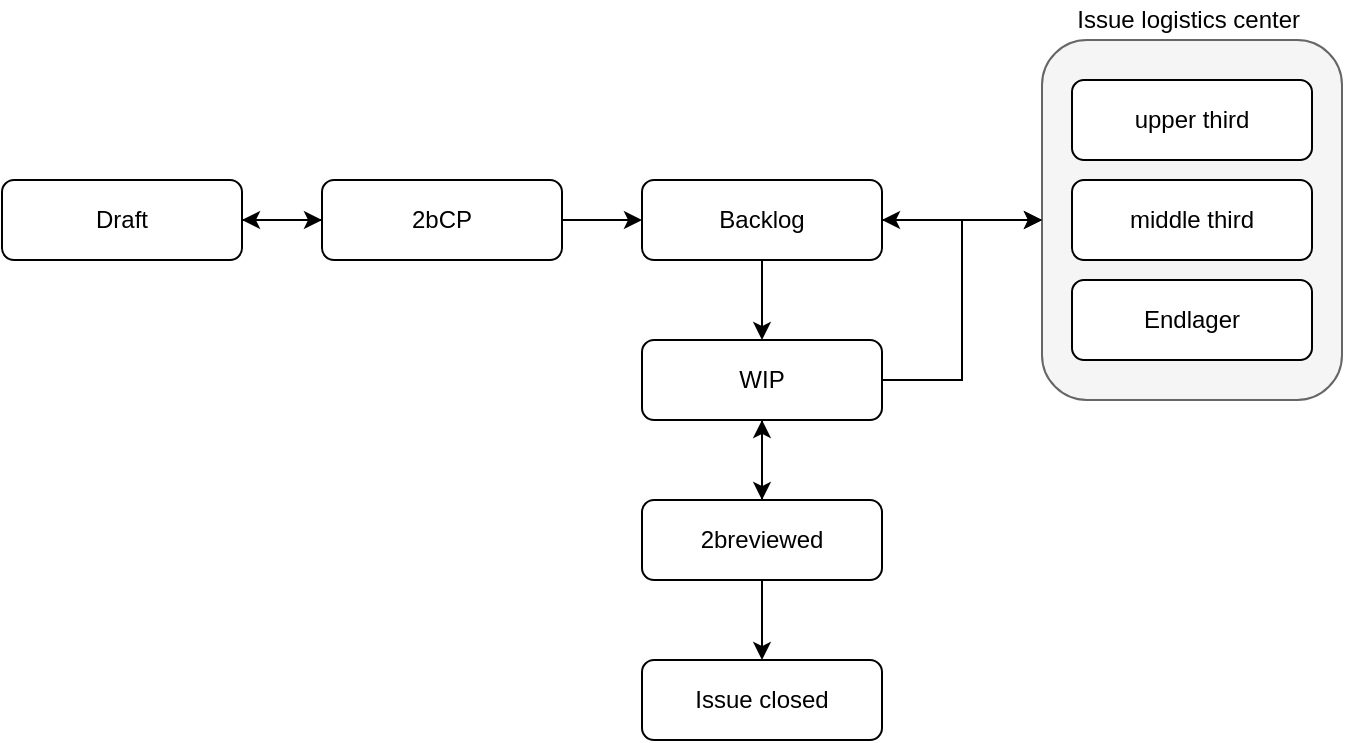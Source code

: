 <mxfile version="15.2.7" type="device"><diagram id="39IKFgrqTwvf4nepbB8n" name="Page-1"><mxGraphModel dx="818" dy="477" grid="1" gridSize="10" guides="1" tooltips="1" connect="1" arrows="1" fold="1" page="1" pageScale="1" pageWidth="1600" pageHeight="1200" math="0" shadow="0"><root><mxCell id="0"/><mxCell id="1" parent="0"/><mxCell id="FBLU6BvqP1G2N1zuBXCZ-4" style="edgeStyle=orthogonalEdgeStyle;rounded=0;orthogonalLoop=1;jettySize=auto;html=1;entryX=1;entryY=0.5;entryDx=0;entryDy=0;fontColor=#FFFFFF;" edge="1" parent="1" source="U6-UOKDDE56XwrZFhlO2-24" target="U6-UOKDDE56XwrZFhlO2-6"><mxGeometry relative="1" as="geometry"/></mxCell><mxCell id="U6-UOKDDE56XwrZFhlO2-24" value="" style="rounded=1;whiteSpace=wrap;html=1;fillColor=#f5f5f5;strokeColor=#666666;fontColor=#333333;" parent="1" vertex="1"><mxGeometry x="920" y="330" width="150" height="180" as="geometry"/></mxCell><mxCell id="U6-UOKDDE56XwrZFhlO2-7" style="edgeStyle=orthogonalEdgeStyle;rounded=0;orthogonalLoop=1;jettySize=auto;html=1;" parent="1" source="U6-UOKDDE56XwrZFhlO2-2" target="U6-UOKDDE56XwrZFhlO2-6" edge="1"><mxGeometry relative="1" as="geometry"/></mxCell><mxCell id="FBLU6BvqP1G2N1zuBXCZ-1" style="edgeStyle=orthogonalEdgeStyle;rounded=0;orthogonalLoop=1;jettySize=auto;html=1;entryX=1;entryY=0.5;entryDx=0;entryDy=0;fontColor=#FFFFFF;" edge="1" parent="1" source="U6-UOKDDE56XwrZFhlO2-2" target="U6-UOKDDE56XwrZFhlO2-16"><mxGeometry relative="1" as="geometry"/></mxCell><mxCell id="U6-UOKDDE56XwrZFhlO2-2" value="2bCP" style="rounded=1;whiteSpace=wrap;html=1;" parent="1" vertex="1"><mxGeometry x="560" y="400" width="120" height="40" as="geometry"/></mxCell><mxCell id="U6-UOKDDE56XwrZFhlO2-10" style="edgeStyle=orthogonalEdgeStyle;rounded=0;orthogonalLoop=1;jettySize=auto;html=1;entryX=0.5;entryY=0;entryDx=0;entryDy=0;" parent="1" source="U6-UOKDDE56XwrZFhlO2-6" target="U6-UOKDDE56XwrZFhlO2-9" edge="1"><mxGeometry relative="1" as="geometry"/></mxCell><mxCell id="FBLU6BvqP1G2N1zuBXCZ-3" style="edgeStyle=orthogonalEdgeStyle;rounded=0;orthogonalLoop=1;jettySize=auto;html=1;fontColor=#FFFFFF;" edge="1" parent="1" source="U6-UOKDDE56XwrZFhlO2-6"><mxGeometry relative="1" as="geometry"><mxPoint x="920" y="420" as="targetPoint"/></mxGeometry></mxCell><mxCell id="U6-UOKDDE56XwrZFhlO2-6" value="Backlog" style="rounded=1;whiteSpace=wrap;html=1;" parent="1" vertex="1"><mxGeometry x="720" y="400" width="120" height="40" as="geometry"/></mxCell><mxCell id="U6-UOKDDE56XwrZFhlO2-12" style="edgeStyle=orthogonalEdgeStyle;rounded=0;orthogonalLoop=1;jettySize=auto;html=1;" parent="1" source="U6-UOKDDE56XwrZFhlO2-9" target="U6-UOKDDE56XwrZFhlO2-11" edge="1"><mxGeometry relative="1" as="geometry"/></mxCell><mxCell id="FBLU6BvqP1G2N1zuBXCZ-2" style="edgeStyle=orthogonalEdgeStyle;rounded=0;orthogonalLoop=1;jettySize=auto;html=1;entryX=0;entryY=0.5;entryDx=0;entryDy=0;fontColor=#FFFFFF;" edge="1" parent="1" source="U6-UOKDDE56XwrZFhlO2-9" target="U6-UOKDDE56XwrZFhlO2-24"><mxGeometry relative="1" as="geometry"/></mxCell><mxCell id="U6-UOKDDE56XwrZFhlO2-9" value="WIP" style="rounded=1;whiteSpace=wrap;html=1;" parent="1" vertex="1"><mxGeometry x="720" y="480" width="120" height="40" as="geometry"/></mxCell><mxCell id="U6-UOKDDE56XwrZFhlO2-14" style="edgeStyle=orthogonalEdgeStyle;rounded=0;orthogonalLoop=1;jettySize=auto;html=1;" parent="1" source="U6-UOKDDE56XwrZFhlO2-11" target="U6-UOKDDE56XwrZFhlO2-13" edge="1"><mxGeometry relative="1" as="geometry"/></mxCell><mxCell id="U6-UOKDDE56XwrZFhlO2-15" style="edgeStyle=orthogonalEdgeStyle;rounded=0;orthogonalLoop=1;jettySize=auto;html=1;entryX=0.5;entryY=1;entryDx=0;entryDy=0;" parent="1" source="U6-UOKDDE56XwrZFhlO2-11" target="U6-UOKDDE56XwrZFhlO2-9" edge="1"><mxGeometry relative="1" as="geometry"/></mxCell><mxCell id="U6-UOKDDE56XwrZFhlO2-11" value="2breviewed" style="rounded=1;whiteSpace=wrap;html=1;" parent="1" vertex="1"><mxGeometry x="720" y="560" width="120" height="40" as="geometry"/></mxCell><mxCell id="U6-UOKDDE56XwrZFhlO2-13" value="Issue closed" style="rounded=1;whiteSpace=wrap;html=1;" parent="1" vertex="1"><mxGeometry x="720" y="640" width="120" height="40" as="geometry"/></mxCell><mxCell id="U6-UOKDDE56XwrZFhlO2-18" style="edgeStyle=orthogonalEdgeStyle;rounded=0;orthogonalLoop=1;jettySize=auto;html=1;" parent="1" source="U6-UOKDDE56XwrZFhlO2-16" target="U6-UOKDDE56XwrZFhlO2-2" edge="1"><mxGeometry relative="1" as="geometry"/></mxCell><mxCell id="U6-UOKDDE56XwrZFhlO2-16" value="Draft" style="rounded=1;whiteSpace=wrap;html=1;" parent="1" vertex="1"><mxGeometry x="400" y="400" width="120" height="40" as="geometry"/></mxCell><mxCell id="U6-UOKDDE56XwrZFhlO2-20" value="upper third" style="rounded=1;whiteSpace=wrap;html=1;" parent="1" vertex="1"><mxGeometry x="935" y="350" width="120" height="40" as="geometry"/></mxCell><mxCell id="U6-UOKDDE56XwrZFhlO2-21" value="middle third" style="rounded=1;whiteSpace=wrap;html=1;" parent="1" vertex="1"><mxGeometry x="935" y="400" width="120" height="40" as="geometry"/></mxCell><mxCell id="U6-UOKDDE56XwrZFhlO2-22" value="Endlager" style="rounded=1;whiteSpace=wrap;html=1;" parent="1" vertex="1"><mxGeometry x="935" y="450" width="120" height="40" as="geometry"/></mxCell><mxCell id="U6-UOKDDE56XwrZFhlO2-25" value="Issue logistics center&amp;nbsp;" style="text;html=1;strokeColor=none;fillColor=none;align=center;verticalAlign=middle;whiteSpace=wrap;rounded=0;" parent="1" vertex="1"><mxGeometry x="925" y="310" width="140" height="20" as="geometry"/></mxCell></root></mxGraphModel></diagram></mxfile>